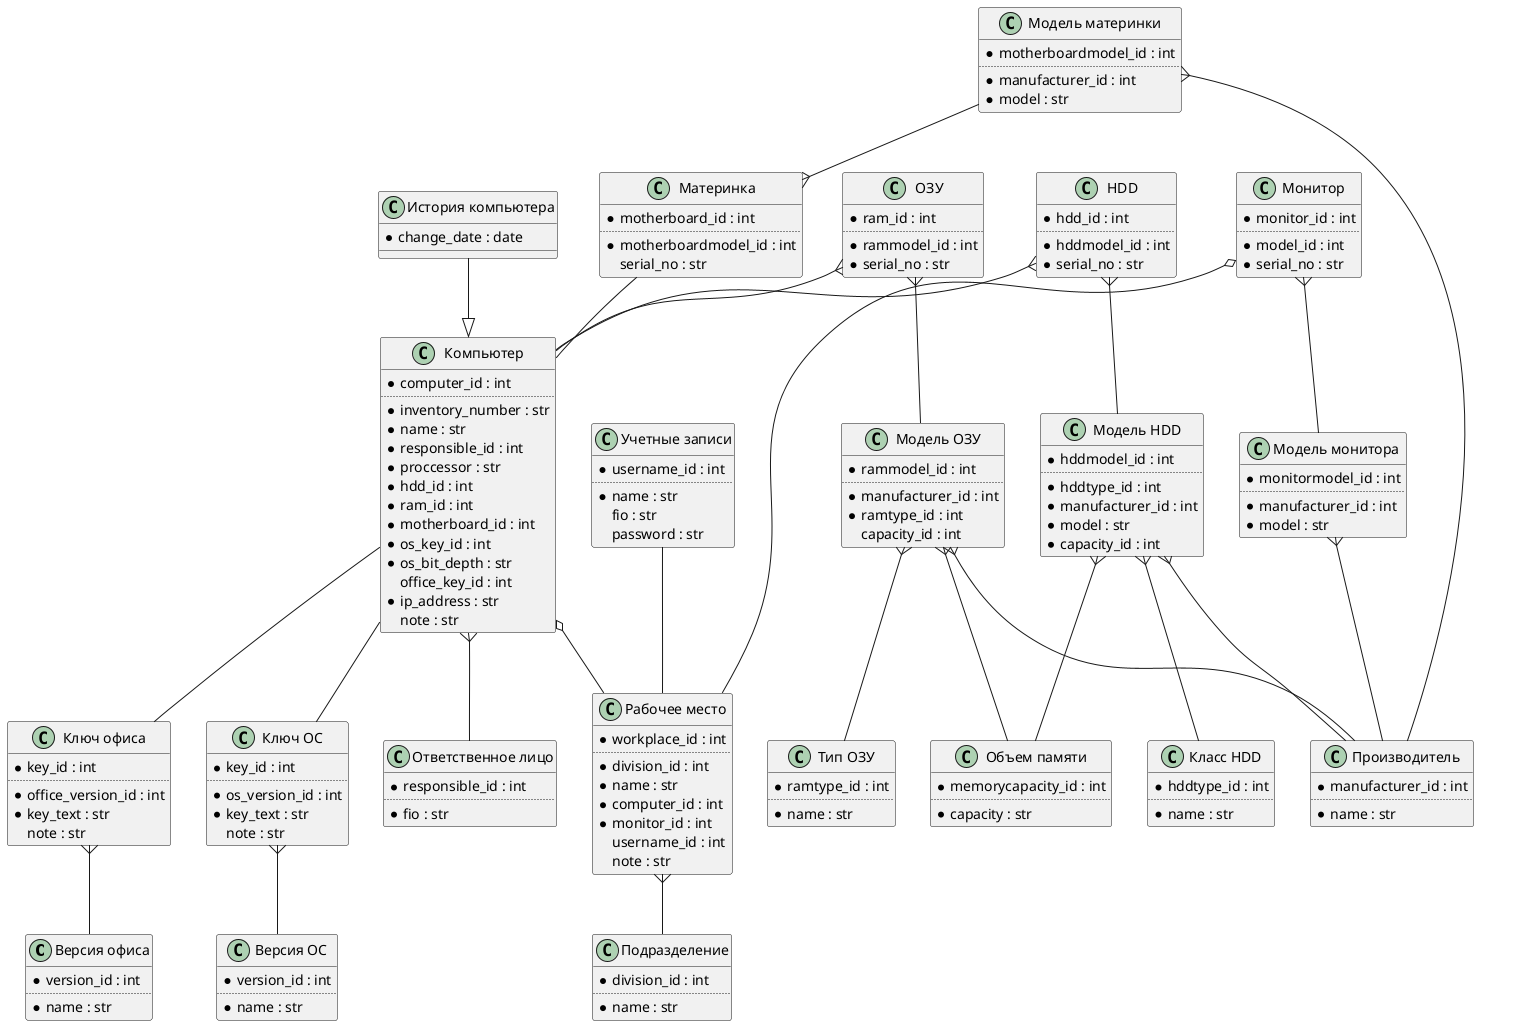 @startuml

class "Версия офиса" as OfficeVersion {
	{field} *version_id : int
	..
	{field} *name : str
}

class "Ключ офиса" as OfficeKey {
	{field} *key_id : int
	..
	{field} *office_version_id : int
	{field} *key_text : str
	{field} note : str
}

class "Версия ОС" as OSVersion {
	{field} *version_id : int
	..
	{field} *name : str
}

class "Ключ ОС" as OSKey {
	{field} *key_id : int
	..
	{field} *os_version_id : int
	{field} *key_text : str
	{field} note : str
}

class "Подразделение" as Division {
	{field} *division_id : int
	..
	{field} *name : str
}

class "Рабочее место" as WorkPlace {
	{field} *workplace_id : int
	..
	{field} *division_id : int
	{field} *name : str
	{field} *computer_id : int
	{field} *monitor_id : int
	{field} username_id : int
	{field} note : str
} 

class "Компьютер" as Computer {
	{field} *computer_id : int
	..
	{field} *inventory_number : str
	{field} *name : str
	{field} *responsible_id : int
	{field} *proccessor : str
	{field} *hdd_id : int
	{field} *ram_id : int
	{field} *motherboard_id : int
	{field} *os_key_id : int
	{field} *os_bit_depth : str
	{field} office_key_id : int
	{field} *ip_address : str
	{field} note : str
}	

class "История компьютера" as ComputerHistory {
	{field} *change_date : date
}

class "Монитор" as Monitor {
	{field} *monitor_id : int
	..
	{field} *model_id : int
	{field} *serial_no : str
}

class "Учетные записи" as UserName {
	{field} *username_id : int
	..
	{field} *name : str
	{field} fio : str
	{field} password : str
}

class "Ответственное лицо" as Responsible {
	{field} *responsible_id : int
	..
	{field} *fio : str
} 
		
class "Производитель" as Manufacturer {
	{field} *manufacturer_id : int
	..
	{field} *name : str
}

class "Тип ОЗУ" as RAMType {
	{field} *ramtype_id : int
	..
	{field} *name : str
}

class "Объем памяти" as MemoryCapacity {
	{field} *memorycapacity_id : int
	..
	{field} *capacity : str	
}

class "ОЗУ" as RAM {
	{field} *ram_id : int
	..
	{field} *rammodel_id : int
	{field} *serial_no : str
}

class "Класс HDD" as HDDType {
	{field} *hddtype_id : int
	..
	{field} *name : str
}

class "HDD" as HDD {
	{field} *hdd_id : int
	..
	{field} *hddmodel_id : int
	{field} *serial_no : str
}

class "Модель ОЗУ" as RAMModel {
	{field} *rammodel_id : int
	..
	{field} *manufacturer_id : int
	{field} *ramtype_id : int
	{field} capacity_id : int
}

class "Модель HDD" as HDDModel {
	{field} *hddmodel_id : int
	..
	{field} *hddtype_id : int
	{field} *manufacturer_id : int
	{field} *model : str
	{field} *capacity_id : int	
}

class "Модель монитора" as MonitorModel {
	{field} *monitormodel_id : int
	..
	{field} *manufacturer_id : int
	{field} *model : str	
}		

class "Модель материнки" as MotherboardModel {
	{field} *motherboardmodel_id : int
	..
	{field} *manufacturer_id : int
	{field} *model : str
}

class "Материнка" as Motherboard {
	{field} *motherboard_id : int
	..
	{field} *motherboardmodel_id : int
	{field} serial_no : str
}

OfficeKey }-- OfficeVersion
OSKey }-- OSVersion
WorkPlace }-- Division	
Computer -- OSKey
Computer -- OfficeKey
Computer o-- WorkPlace	
Computer }-- Responsible
ComputerHistory --|> Computer
Monitor o-- WorkPlace
Monitor }-- MonitorModel
MonitorModel }-- Manufacturer		
UserName -- WorkPlace
RAMModel }-- RAMType
RAMModel }-- MemoryCapacity
RAMModel }-- Manufacturer
RAM }-- RAMModel
RAM }-- Computer
HDDModel }-- HDDType
HDD }-- Computer	
HDDModel }-- Manufacturer
HDDModel }-- MemoryCapacity
HDD }-- HDDModel	
MotherboardModel --{ Motherboard
MotherboardModel }-- Manufacturer
Motherboard -- Computer		

@enduml
